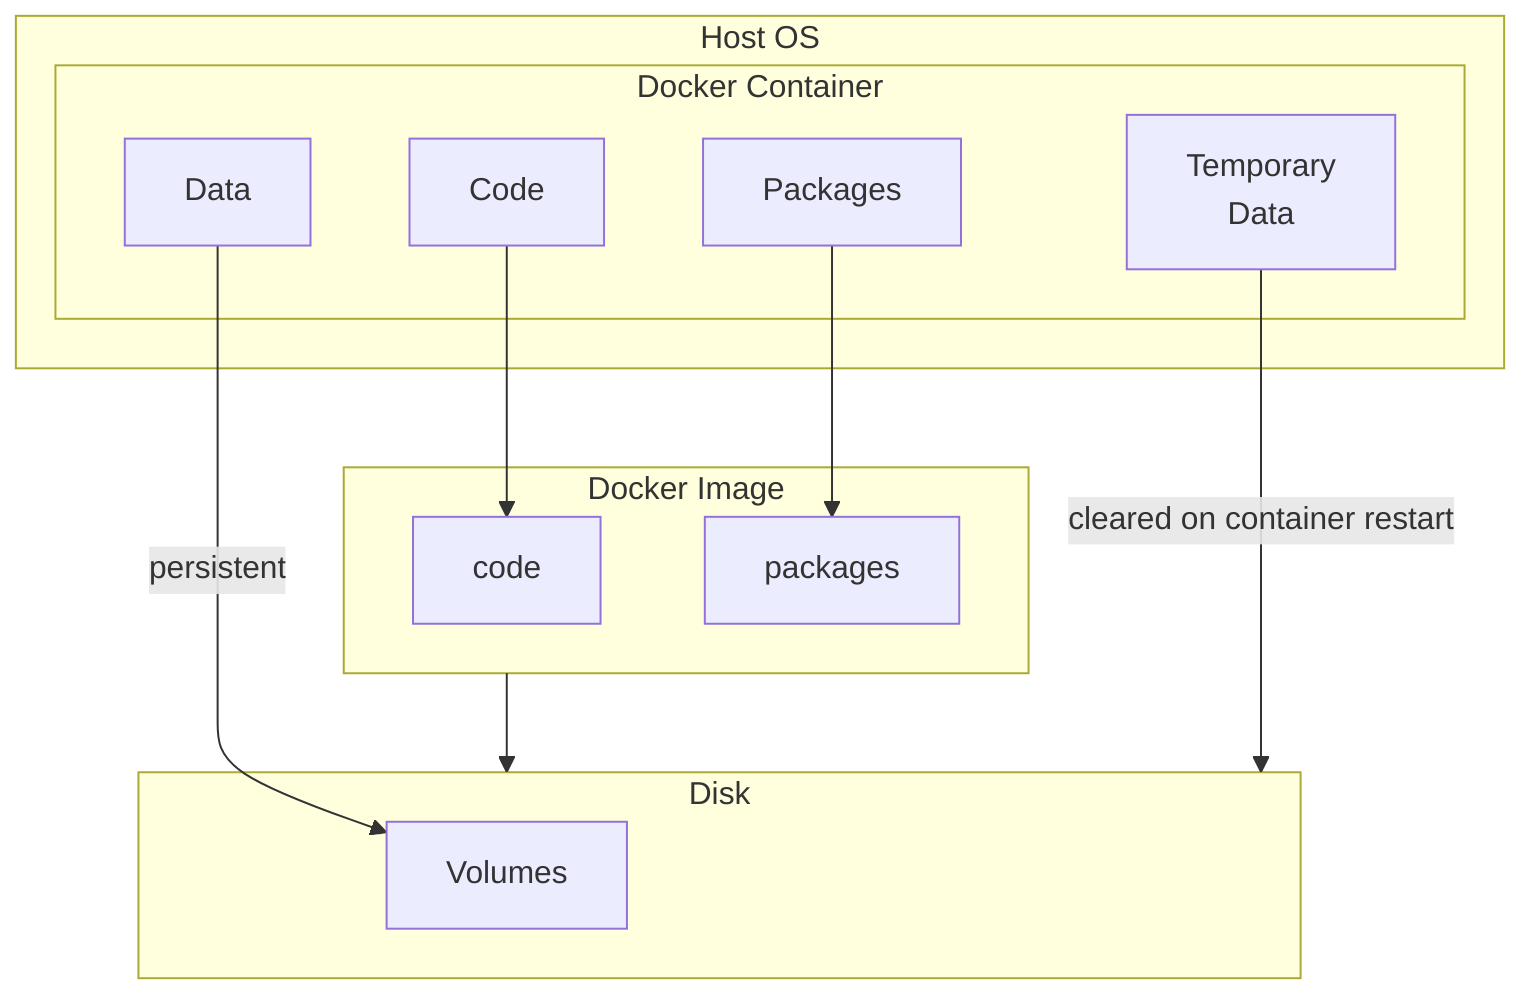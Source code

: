 flowchart TD
    subgraph DockerImage[Docker Image]
        DockerImageCode[code]
        DockerImagePackages[packages]
    end

    subgraph HostOS[Host OS]
        subgraph DockerContainer[Docker Container]
            Code
            Packages
            Data
            TempState[Temporary\nData]
        end
    end

    subgraph Disk
        Volumes
    end

    Data --> |persistent| Volumes
    DockerImage --> Disk
    TempState --> |cleared on container restart| Disk
    Code --> DockerImageCode
    Packages --> DockerImagePackages